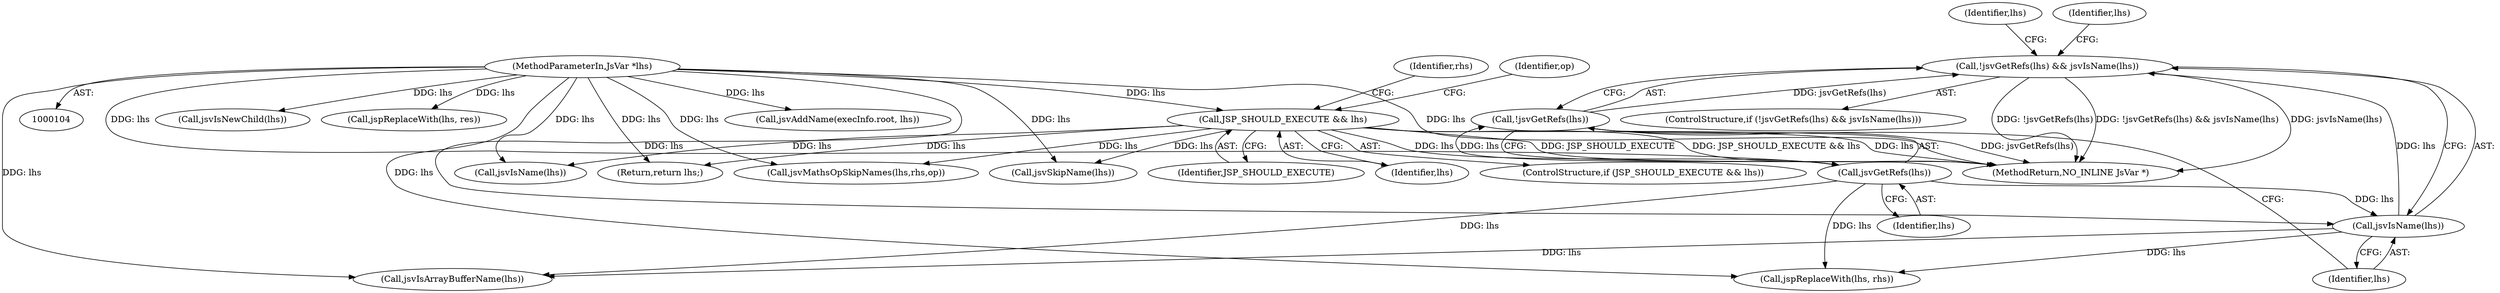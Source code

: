digraph "1_Espruino_bf4416ab9129ee3afd56739ea4e3cd0da5484b6b@del" {
"1000207" [label="(Call,!jsvGetRefs(lhs) && jsvIsName(lhs))"];
"1000208" [label="(Call,!jsvGetRefs(lhs))"];
"1000209" [label="(Call,jsvGetRefs(lhs))"];
"1000197" [label="(Call,JSP_SHOULD_EXECUTE && lhs)"];
"1000105" [label="(MethodParameterIn,JsVar *lhs)"];
"1000211" [label="(Call,jsvIsName(lhs))"];
"1000197" [label="(Call,JSP_SHOULD_EXECUTE && lhs)"];
"1000384" [label="(MethodReturn,NO_INLINE JsVar *)"];
"1000199" [label="(Identifier,lhs)"];
"1000203" [label="(Identifier,op)"];
"1000198" [label="(Identifier,JSP_SHOULD_EXECUTE)"];
"1000220" [label="(Call,jsvIsNewChild(lhs))"];
"1000375" [label="(Call,jspReplaceWith(lhs, res))"];
"1000382" [label="(Return,return lhs;)"];
"1000371" [label="(Call,jsvMathsOpSkipNames(lhs,rhs,op))"];
"1000330" [label="(Call,jsvSkipName(lhs))"];
"1000217" [label="(Call,jsvIsArrayBufferName(lhs))"];
"1000209" [label="(Call,jsvGetRefs(lhs))"];
"1000210" [label="(Identifier,lhs)"];
"1000324" [label="(Call,jsvIsName(lhs))"];
"1000222" [label="(Call,jsvAddName(execInfo.root, lhs))"];
"1000208" [label="(Call,!jsvGetRefs(lhs))"];
"1000196" [label="(ControlStructure,if (JSP_SHOULD_EXECUTE && lhs))"];
"1000207" [label="(Call,!jsvGetRefs(lhs) && jsvIsName(lhs))"];
"1000218" [label="(Identifier,lhs)"];
"1000211" [label="(Call,jsvIsName(lhs))"];
"1000105" [label="(MethodParameterIn,JsVar *lhs)"];
"1000228" [label="(Identifier,lhs)"];
"1000206" [label="(ControlStructure,if (!jsvGetRefs(lhs) && jsvIsName(lhs)))"];
"1000227" [label="(Call,jspReplaceWith(lhs, rhs))"];
"1000212" [label="(Identifier,lhs)"];
"1000381" [label="(Identifier,rhs)"];
"1000207" -> "1000206"  [label="AST: "];
"1000207" -> "1000208"  [label="CFG: "];
"1000207" -> "1000211"  [label="CFG: "];
"1000208" -> "1000207"  [label="AST: "];
"1000211" -> "1000207"  [label="AST: "];
"1000218" -> "1000207"  [label="CFG: "];
"1000228" -> "1000207"  [label="CFG: "];
"1000207" -> "1000384"  [label="DDG: !jsvGetRefs(lhs)"];
"1000207" -> "1000384"  [label="DDG: !jsvGetRefs(lhs) && jsvIsName(lhs)"];
"1000207" -> "1000384"  [label="DDG: jsvIsName(lhs)"];
"1000208" -> "1000207"  [label="DDG: jsvGetRefs(lhs)"];
"1000211" -> "1000207"  [label="DDG: lhs"];
"1000208" -> "1000209"  [label="CFG: "];
"1000209" -> "1000208"  [label="AST: "];
"1000212" -> "1000208"  [label="CFG: "];
"1000208" -> "1000384"  [label="DDG: jsvGetRefs(lhs)"];
"1000209" -> "1000208"  [label="DDG: lhs"];
"1000209" -> "1000210"  [label="CFG: "];
"1000210" -> "1000209"  [label="AST: "];
"1000197" -> "1000209"  [label="DDG: lhs"];
"1000105" -> "1000209"  [label="DDG: lhs"];
"1000209" -> "1000211"  [label="DDG: lhs"];
"1000209" -> "1000217"  [label="DDG: lhs"];
"1000209" -> "1000227"  [label="DDG: lhs"];
"1000197" -> "1000196"  [label="AST: "];
"1000197" -> "1000198"  [label="CFG: "];
"1000197" -> "1000199"  [label="CFG: "];
"1000198" -> "1000197"  [label="AST: "];
"1000199" -> "1000197"  [label="AST: "];
"1000203" -> "1000197"  [label="CFG: "];
"1000381" -> "1000197"  [label="CFG: "];
"1000197" -> "1000384"  [label="DDG: JSP_SHOULD_EXECUTE && lhs"];
"1000197" -> "1000384"  [label="DDG: lhs"];
"1000197" -> "1000384"  [label="DDG: JSP_SHOULD_EXECUTE"];
"1000105" -> "1000197"  [label="DDG: lhs"];
"1000197" -> "1000324"  [label="DDG: lhs"];
"1000197" -> "1000330"  [label="DDG: lhs"];
"1000197" -> "1000371"  [label="DDG: lhs"];
"1000197" -> "1000382"  [label="DDG: lhs"];
"1000105" -> "1000104"  [label="AST: "];
"1000105" -> "1000384"  [label="DDG: lhs"];
"1000105" -> "1000211"  [label="DDG: lhs"];
"1000105" -> "1000217"  [label="DDG: lhs"];
"1000105" -> "1000220"  [label="DDG: lhs"];
"1000105" -> "1000222"  [label="DDG: lhs"];
"1000105" -> "1000227"  [label="DDG: lhs"];
"1000105" -> "1000324"  [label="DDG: lhs"];
"1000105" -> "1000330"  [label="DDG: lhs"];
"1000105" -> "1000371"  [label="DDG: lhs"];
"1000105" -> "1000375"  [label="DDG: lhs"];
"1000105" -> "1000382"  [label="DDG: lhs"];
"1000211" -> "1000212"  [label="CFG: "];
"1000212" -> "1000211"  [label="AST: "];
"1000211" -> "1000217"  [label="DDG: lhs"];
"1000211" -> "1000227"  [label="DDG: lhs"];
}
